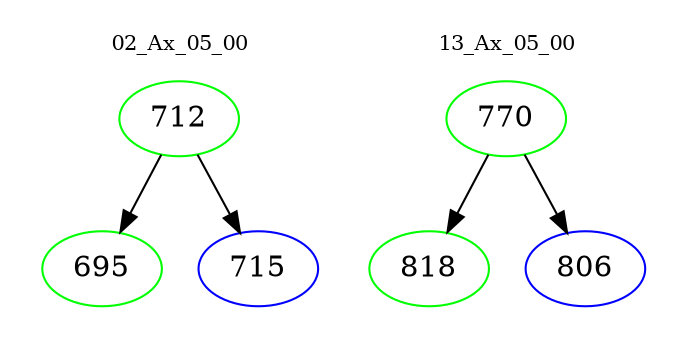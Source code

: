 digraph{
subgraph cluster_0 {
color = white
label = "02_Ax_05_00";
fontsize=10;
T0_712 [label="712", color="green"]
T0_712 -> T0_695 [color="black"]
T0_695 [label="695", color="green"]
T0_712 -> T0_715 [color="black"]
T0_715 [label="715", color="blue"]
}
subgraph cluster_1 {
color = white
label = "13_Ax_05_00";
fontsize=10;
T1_770 [label="770", color="green"]
T1_770 -> T1_818 [color="black"]
T1_818 [label="818", color="green"]
T1_770 -> T1_806 [color="black"]
T1_806 [label="806", color="blue"]
}
}
